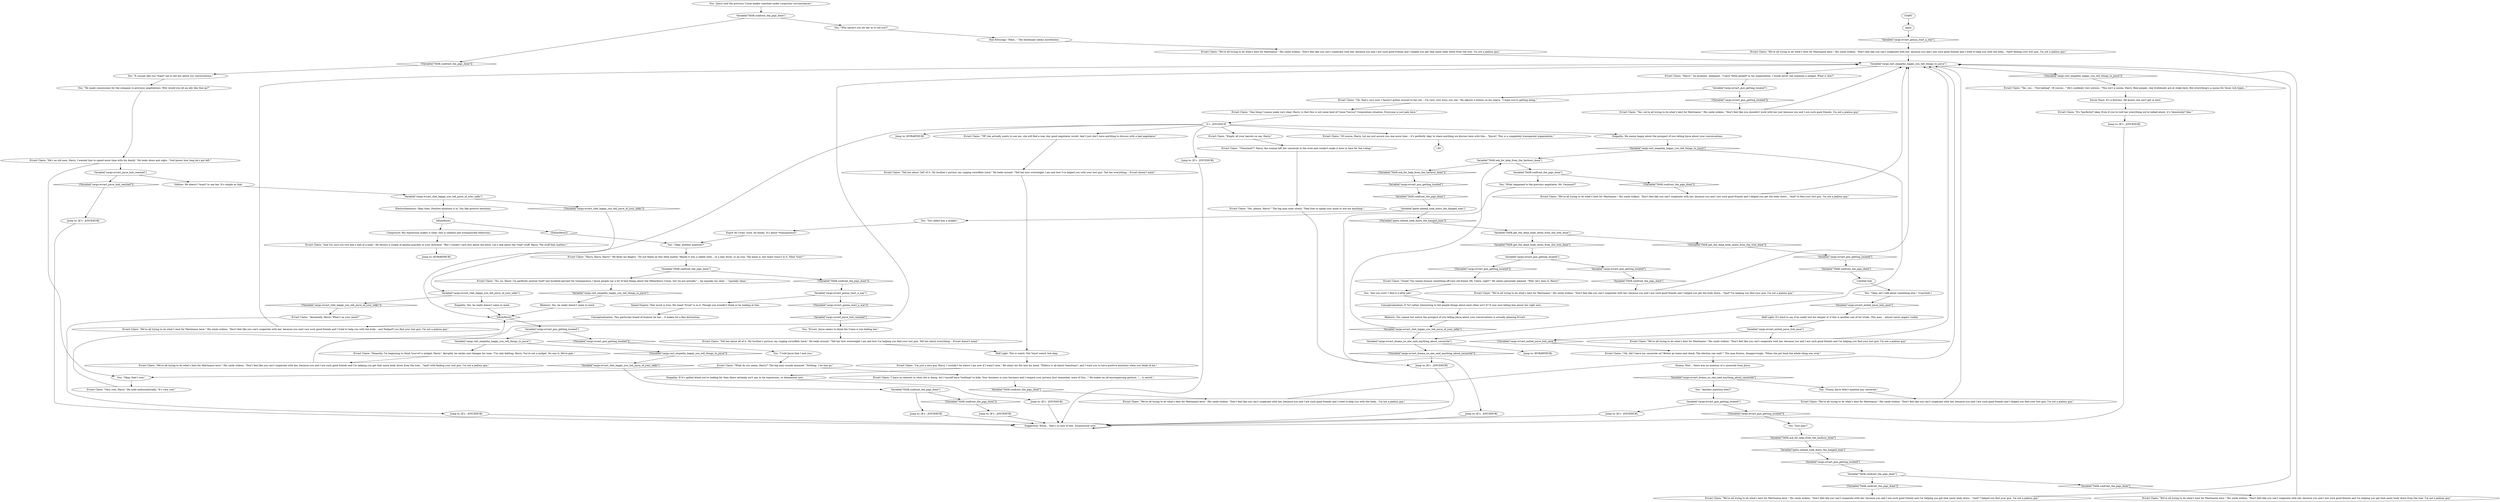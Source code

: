 # CONTAINERYARD / JOYCE
# "I met Joyce."
# ==================================================
digraph G {
	  0 [label="START"];
	  1 [label="input"];
	  2 [label="Evrart Claire: \"Yes, we're all trying to do what's best for Martinaise.\" His smile widens. \"Don't feel like you shouldn't work with her just because you and I are such good friends. I'm not a jealous guy.\""];
	  3 [label="Variable[\"cargo.evrart_gun_getting_located\"]"];
	  4 [label="Variable[\"cargo.evrart_gun_getting_located\"]", shape=diamond];
	  5 [label="!(Variable[\"cargo.evrart_gun_getting_located\"])", shape=diamond];
	  6 [label="Evrart Claire: \"One thing I wanna make very clear, Harry, is that this is not some kind of Union *versus* Corporation situation. Everyone is just pals here.\""];
	  7 [label="Drama: Wait... there was no mention of a casserole from Joyce."];
	  8 [label="You: \"Funny, Joyce didn't mention any casserole.\""];
	  9 [label="Jump to: [E's - JOYCEHUB]"];
	  10 [label="Evrart Claire: \"Very cool, Harry.\" He nods enthusiastically. \"It's very cool.\""];
	  11 [label="Variable[\"TASK.get_the_dead_body_down_from_the_tree_done\"]"];
	  12 [label="Variable[\"TASK.get_the_dead_body_down_from_the_tree_done\"]", shape=diamond];
	  13 [label="!(Variable[\"TASK.get_the_dead_body_down_from_the_tree_done\"])", shape=diamond];
	  14 [label="Variable[\"TASK.confront_the_pigs_done\"]"];
	  15 [label="Variable[\"TASK.confront_the_pigs_done\"]", shape=diamond];
	  16 [label="!(Variable[\"TASK.confront_the_pigs_done\"])", shape=diamond];
	  17 [label="Evrart Claire: \"He's an old man, Harry. I wanted him to spend more time with his family.\" He looks down and sighs. \"God knows how long he's got left.\""];
	  18 [label="You: \"Another question then?\""];
	  19 [label="Jump to: [EVRARTHUB]"];
	  20 [label="Conceptualization: This particular brand of humour he has... it makes for a fine distraction."];
	  21 [label="You: \"Joyce said the previous Union leader vanished under suspicious circumstances.\""];
	  22 [label="Evrart Claire: \"*If* she actually wants to see me, she will find a way. Any good negotiator would. And I just don't have anything to discuss with a bad negotiator.\""];
	  23 [label="Kim Kitsuragi: \"Hmh...\" The lieutenant seems incredulous."];
	  24 [label="Variable[\"cargo.evrart_gun_getting_located\"]"];
	  25 [label="Variable[\"cargo.evrart_gun_getting_located\"]", shape=diamond];
	  26 [label="!(Variable[\"cargo.evrart_gun_getting_located\"])", shape=diamond];
	  27 [label="Variable[\"cargo.rart_empathy_happy_you_tell_things_to_joyce\"]"];
	  28 [label="Variable[\"cargo.rart_empathy_happy_you_tell_things_to_joyce\"]", shape=diamond];
	  29 [label="!(Variable[\"cargo.rart_empathy_happy_you_tell_things_to_joyce\"])", shape=diamond];
	  30 [label="Evrart Claire: \"Honestly, I'm beginning to think *you're* a midget, Harry.\" Abruptly, he smiles and changes his tone. \"I'm only kidding, Harry. You're not a midget. No one is. We're pals.\""];
	  31 [label="Variable[\"cargo.evrart_gun_getting_located\"]"];
	  32 [label="Variable[\"cargo.evrart_gun_getting_located\"]", shape=diamond];
	  33 [label="!(Variable[\"cargo.evrart_gun_getting_located\"])", shape=diamond];
	  34 [label="Evrart Claire: \"Oh, that's very nice. I haven't gotten around to her yet -- I'm very, very busy, you see.\" He adjusts a button on his sleeve. \"I hope you're getting along.\""];
	  35 [label="Jump to: [E's - JOYCEHUB]"];
	  36 [label="You: \"Okay, another question?\""];
	  37 [label="You: \"Okay, that's cool.\""];
	  38 [label="Variable[\"TASK.ask_for_help_from_the_harbour_done\"]"];
	  39 [label="Variable[\"TASK.ask_for_help_from_the_harbour_done\"]", shape=diamond];
	  40 [label="!(Variable[\"TASK.ask_for_help_from_the_harbour_done\"])", shape=diamond];
	  41 [label="Variable[\"TASK.confront_the_pigs_done\"]"];
	  42 [label="Variable[\"TASK.confront_the_pigs_done\"]", shape=diamond];
	  43 [label="!(Variable[\"TASK.confront_the_pigs_done\"])", shape=diamond];
	  44 [label="You: \"What happened to the previous negotiator, Mr. Gaumont?\""];
	  45 [label="Jump to: [E's - JOYCEHUB]"];
	  46 [label="Jump to: [E's - JOYCEHUB]"];
	  47 [label="IsKimHere()"];
	  48 [label="IsKimHere()", shape=diamond];
	  49 [label="!(IsKimHere())", shape=diamond];
	  50 [label="Composure: His expression makes it clear: this is childish and irresponsible behaviour."];
	  51 [label="Savoir Faire: It's a fortress. He knows she can't get in here."];
	  52 [label="Evrart Claire: \"Tell her about *all* of it. My brother's picture, my singing swordfish clock.\" He looks around. \"Tell her how overweight I am and how I've helped you with your lost gun. Tell her everything -- Evrart doesn't mind.\""];
	  53 [label="Evrart Claire: \"We're all trying to do what's best for Martinaise here.\" His smile widens. \"Don't feel like you can't cooperate with her, because you and I are such good friends and I tried to help you with the body... I'm not a jealous guy.\""];
	  54 [label="Evrart Claire: \"Great! You wanna bounce something off your old friend, Mr. Claire, right?\" He seems genuinely pleased. \"Well, let's hear it, Harry!\""];
	  55 [label="You: \"Evrart, Joyce seems to think the Union is low-balling her.\""];
	  56 [label="Evrart Claire: \"Of course, Harry. Let me just assure you one more time -- it's perfectly okay to share anything we discuss here with this... *Joyce*. This is a completely transparent organization.\""];
	  57 [label="Evrart Claire: \"'Oh, did I leave my casserole on? Better go home and check. The election can wait!'\" The man frowns, disapprovingly. \"When she got back the whole thing was over.\""];
	  58 [label="Evrart Claire: \"Yes, please, Harry!\" The big man nods slowly. \"Feel free to speak your mind or ask me anything.\""];
	  59 [label="Variable[\"cargo.evrart_gun_getting_located\"]"];
	  60 [label="Variable[\"cargo.evrart_gun_getting_located\"]", shape=diamond];
	  61 [label="!(Variable[\"cargo.evrart_gun_getting_located\"])", shape=diamond];
	  62 [label="Jump to: [E's - JOYCEHUB]"];
	  63 [label="Evrart Claire: \"Absolutely, Harry! What's on your mind?\""];
	  64 [label="Half Light: It's hard to say if he really lost his temper or if this is another one of his tricks. This man... almost never angers visibly."];
	  65 [label="Evrart Claire: \"We're all trying to do what's best for Martinaise here.\" His smile widens. \"Don't feel like you can't cooperate with her, because you and I are such good friends and I'm helping you get that nasty body down from the tree... *and* with finding your lost gun. I'm not a jealous guy.\""];
	  66 [label="You: \"It sounds like you *want* me to tell her about our conversations.\""];
	  67 [label="Variable[\"cargo.evrart_drama_no_one_said_anything_about_casserole\"]"];
	  68 [label="Variable[\"cargo.evrart_drama_no_one_said_anything_about_casserole\"]", shape=diamond];
	  69 [label="!(Variable[\"cargo.evrart_drama_no_one_said_anything_about_casserole\"])", shape=diamond];
	  70 [label="Jump to: [EVRARTHUB]"];
	  71 [label="Jump to: [E's - JOYCEHUB]"];
	  72 [label="Variable[\"cargo.evrart_rhet_happy_you_tell_joyce_of_your_talks\"]"];
	  73 [label="Variable[\"cargo.evrart_rhet_happy_you_tell_joyce_of_your_talks\"]", shape=diamond];
	  74 [label="!(Variable[\"cargo.evrart_rhet_happy_you_tell_joyce_of_your_talks\"])", shape=diamond];
	  75 [label="Electrochemistry: Okay then. Positive emotions it is! You like positive emotions."];
	  76 [label="Empathy: If it's spilled blood you're looking for then there certainly isn't any in his expression, or demeanour now."];
	  77 [label="Evrart Claire: \"We're all trying to do what's best for Martinaise here.\" His smile widens. \"Don't feel like you can't cooperate with her, because you and I are such good friends and I tried to help you with the body... and *helped* you find your lost gun. I'm not a jealous guy.\""];
	  78 [label="Evrart Claire: \"We're all trying to do what's best for Martinaise.\" His smile widens. \"Don't feel like you can't cooperate with her, because you and I are such good friends and I helped you get the body down... *and* I'm helping you find your gun. I'm not a jealous guy.\""];
	  79 [label="Evrart Claire: \"We're all trying to do what's best for Martinaise here.\" His smile widens. \"Don't feel like you can't cooperate with her, because you and I are such good friends and I'm helping you get that nasty body down... *and* I helped you find your gun. I'm not a jealous guy.\""];
	  80 [label="Untitled hub"];
	  81 [label="Variable[\"cargo.rart_empathy_happy_you_tell_things_to_joyce\"]"];
	  82 [label="Variable[\"cargo.rart_empathy_happy_you_tell_things_to_joyce\"]", shape=diamond];
	  83 [label="!(Variable[\"cargo.rart_empathy_happy_you_tell_things_to_joyce\"])", shape=diamond];
	  84 [label="Evrart Claire: \"Harry!\" he exclaims, indignant. \"I have *little people* in my organization. I would never call someone a midget. What is this?\""];
	  85 [label="Esprit de Corps: Sure, he thinks. It's about *transparency*."];
	  86 [label="Evrart Claire: \"We're all trying to do what's best for Martinaise.\" His smile widens. \"Don't feel like you can't cooperate with her, because you and I are such good friends and I helped you get that nasty body down from the tree. I'm not a jealous guy.\""];
	  87 [label="You: \"Just pals?\""];
	  88 [label="E's - JOYCEHUB"];
	  89 [label="Suggestion: Whoa... that's so nice of him. Suspiciously nice."];
	  90 [label="You: \"Okay, let's talk about something else.\" (Conclude.)"];
	  91 [label="Variable[\"cargo.evrart_rhet_happy_you_tell_joyce_of_your_talks\"]"];
	  92 [label="Variable[\"cargo.evrart_rhet_happy_you_tell_joyce_of_your_talks\"]", shape=diamond];
	  93 [label="!(Variable[\"cargo.evrart_rhet_happy_you_tell_joyce_of_your_talks\"])", shape=diamond];
	  94 [label="Empathy: Yes, he really doesn't seem to mind."];
	  95 [label="Rhetoric: Yes, he really doesn't seem to mind."];
	  96 [label="Variable[\"TASK.confront_the_pigs_done\"]"];
	  97 [label="Variable[\"TASK.confront_the_pigs_done\"]", shape=diamond];
	  98 [label="!(Variable[\"TASK.confront_the_pigs_done\"])", shape=diamond];
	  99 [label="Jump to: [E's - JOYCEHUB]"];
	  100 [label="You: \"Are you sure? I find it a little odd.\""];
	  101 [label="Evrart Claire: \"Empty all your barrels on me, Harry.\""];
	  102 [label="Evrart Claire: \"Harry, Harry, Harry!\" He flicks his fingers. \"Do not fixate on this little matter. Maybe it was a rabbit stew... or a hair dryer, or an iron. The point is, her heart wasn't in it. Mine *was*.\""];
	  103 [label="Evrart Claire: \"We're all trying to do what's best for Martinaise.\" His smile widens. \"Don't feel like you can't cooperate with her, because you and I are such good friends and I helped you find your lost gun. I'm not a jealous guy.\""];
	  104 [label="Variable[\"gates.mhead_took_down_the_hanged_man\"]"];
	  105 [label="Variable[\"gates.mhead_took_down_the_hanged_man\"]", shape=diamond];
	  106 [label="!(Variable[\"gates.mhead_took_down_the_hanged_man\"])", shape=diamond];
	  107 [label="You: \"You called him a midget.\""];
	  108 [label="Variable[\"cargo.evrart_joyce_hub_reached\"]"];
	  109 [label="Variable[\"cargo.evrart_joyce_hub_reached\"]", shape=diamond];
	  110 [label="!(Variable[\"cargo.evrart_joyce_hub_reached\"])", shape=diamond];
	  111 [label="Volition: He doesn't *want* to see her. It's simple as that."];
	  112 [label="Evrart Claire: \"It's *perfectly* okay. Even if you've told her everything we've talked about, it's *absolutely* fine.\""];
	  113 [label="Evrart Claire: \"What do you mean, Harry?\" The big man sounds annoyed. \"Nothing. I let him go.\""];
	  114 [label="Jump to: [E's - JOYCEHUB]"];
	  115 [label="Variable[\"cargo.evrart_exited_joyce_hub_once\"]"];
	  116 [label="Variable[\"cargo.evrart_exited_joyce_hub_once\"]", shape=diamond];
	  117 [label="!(Variable[\"cargo.evrart_exited_joyce_hub_once\"])", shape=diamond];
	  118 [label="Evrart Claire: \"We're all trying to do what's best for Martinaise.\" His smile widens. \"Don't feel like you can't cooperate with her, because you and I are such good friends and I'm helping you find your lost gun. I'm not a jealous guy.\""];
	  119 [label="Jump to: [E's - JOYCEHUB]"];
	  120 [label="Evrart Claire: \"And I'm sure you two had a hell of a time.\" He throws a couple of playful punches in your direction. \"But I couldn't care less about the bitch. Let's talk about the *real* stuff, Harry. The stuff that matters.\""];
	  121 [label="Evrart Claire: \"We're all trying to do what's best for Martinaise here.\" His smile widens. \"Don't feel like you can't cooperate with her, because you and I are such good friends and I tried to help you with the body... *and* finding your lost gun. I'm not a jealous guy.\""];
	  122 [label="Evrart Claire: \"We're all trying to do what's best for Martinaise.\" His smile widens. \"Don't feel like you can't cooperate with her, because you and I are such good friends and I helped you get the body down... *and* to find your lost gun. I'm not a jealous guy.\""];
	  123 [label="Evrart Claire: \"We're all trying to do what's best for Martinaise here.\" His smile widens. \"Don't feel like you can't cooperate with her, because you and I are such good friends and I'm helping you get that nasty body down from the tree. I'm not a jealous guy.\""];
	  124 [label="You: \"I told Joyce that I met you.\""];
	  125 [label="Empathy: He seems happy about the prospect of you telling Joyce about your conversations."];
	  126 [label="Jump to: [E's - JOYCEHUB]"];
	  127 [label="Evrart Claire: \"*Vanished*?! Harry, the woman left her casserole in the oven and couldn't make it here in time for the voting.\""];
	  128 [label="Variable[\"TASK.confront_the_pigs_done\"]"];
	  129 [label="Variable[\"TASK.confront_the_pigs_done\"]", shape=diamond];
	  130 [label="!(Variable[\"TASK.confront_the_pigs_done\"])", shape=diamond];
	  131 [label="You: \"Why haven't you let her in to see you?\""];
	  132 [label="Jump to: [EVRARTHUB]"];
	  133 [label="Evrart Claire: \"I'm just a nice guy, Harry. I wouldn't be where I am now if I wasn't nice.\" He slams his fist into his hand. \"Politics is all about *emotions*, and I want you to have positive emotions when you think of me.\""];
	  134 [label="Conceptualization: It *is* rather interesting to tell people things about each other isn't it? It was nice telling him about her right now..."];
	  135 [label="Half Light: This is weird. Not *nice* weird, but okay."];
	  136 [label="Rhetoric: You cannot but notice the prospect of you telling Joyce about your conversations is actually pleasing Evrart."];
	  137 [label="Evrart Claire: \"Yes, yes -- *low-balling*. Of course...\" He's suddenly very serious. \"This isn't a casino, Harry. Real people, real livelihoods are at stake here. But everything's a casino for those rich types...\""];
	  138 [label="Evrart Claire: \"Tell her about all of it. My brother's picture, my singing swordfish clock.\" He looks around. \"Tell her how overweight I am and how I'm helping you find your lost gun. Tell her about everything -- Evrart doesn't mind.\""];
	  139 [label="Variable[\"cargo.evrart_gonna_start_a_war\"]"];
	  140 [label="Variable[\"cargo.evrart_gonna_start_a_war\"]", shape=diamond];
	  141 [label="!(Variable[\"cargo.evrart_gonna_start_a_war\"])", shape=diamond];
	  142 [label="Inland Empire: That much is true. His heart *truly* is in it. Though you wouldn't think so by looking at him."];
	  143 [label="Variable[\"TASK.confront_the_pigs_done\"]"];
	  144 [label="Variable[\"TASK.confront_the_pigs_done\"]", shape=diamond];
	  145 [label="!(Variable[\"TASK.confront_the_pigs_done\"])", shape=diamond];
	  146 [label="Evrart Claire: \"No, no, Harry. I'm perfectly neutral *and* one hundred percent for transparency. I know people say a lot of bad things about the Débardeurs Union, but we are actually,\" -- he squeaks his chair -- \"squeaky clean.\""];
	  147 [label="You: \"He made concessions for the company in previous negotiations. Why would you let an ally like that go?\""];
	  148 [label="Evrart Claire: \"I have no interest in what she is doing, but I myself have *nothing* to hide. Your business is your business and I respect your privacy. Just remember, none of this...\" He makes an all-encompassing gesture. \"... is secret.\""];
	  0 -> 1
	  1 -> 140
	  2 -> 81
	  3 -> 4
	  3 -> 5
	  4 -> 42
	  5 -> 54
	  6 -> 88
	  7 -> 68
	  8 -> 103
	  9 -> 89
	  10 -> 48
	  11 -> 12
	  11 -> 13
	  12 -> 3
	  13 -> 25
	  14 -> 16
	  14 -> 15
	  15 -> 123
	  16 -> 79
	  17 -> 108
	  17 -> 37
	  18 -> 59
	  20 -> 77
	  21 -> 128
	  22 -> 52
	  23 -> 86
	  24 -> 26
	  24 -> 27
	  25 -> 129
	  26 -> 124
	  27 -> 29
	  27 -> 30
	  28 -> 95
	  29 -> 73
	  30 -> 65
	  31 -> 33
	  31 -> 34
	  32 -> 97
	  33 -> 2
	  34 -> 6
	  35 -> 89
	  36 -> 102
	  37 -> 10
	  38 -> 40
	  38 -> 41
	  39 -> 105
	  40 -> 32
	  41 -> 43
	  41 -> 44
	  42 -> 78
	  43 -> 122
	  44 -> 114
	  45 -> 89
	  46 -> 89
	  47 -> 49
	  47 -> 50
	  48 -> 24
	  49 -> 36
	  50 -> 120
	  51 -> 112
	  52 -> 135
	  53 -> 81
	  54 -> 100
	  55 -> 138
	  56 -> 149
	  57 -> 7
	  58 -> 46
	  59 -> 61
	  59 -> 62
	  60 -> 14
	  61 -> 87
	  62 -> 89
	  63 -> 71
	  64 -> 115
	  65 -> 81
	  66 -> 147
	  67 -> 69
	  67 -> 70
	  68 -> 8
	  68 -> 18
	  69 -> 46
	  71 -> 89
	  72 -> 74
	  72 -> 75
	  73 -> 96
	  74 -> 48
	  75 -> 47
	  76 -> 9
	  77 -> 81
	  78 -> 81
	  79 -> 81
	  80 -> 90
	  81 -> 83
	  81 -> 84
	  82 -> 67
	  82 -> 38
	  83 -> 137
	  84 -> 31
	  85 -> 36
	  86 -> 81
	  87 -> 39
	  88 -> 132
	  88 -> 101
	  88 -> 45
	  88 -> 22
	  88 -> 56
	  88 -> 91
	  88 -> 125
	  89 -> 89
	  90 -> 116
	  91 -> 93
	  91 -> 94
	  92 -> 67
	  92 -> 38
	  93 -> 63
	  94 -> 48
	  95 -> 48
	  96 -> 98
	  96 -> 99
	  97 -> 104
	  98 -> 119
	  99 -> 89
	  100 -> 134
	  101 -> 127
	  102 -> 143
	  103 -> 81
	  104 -> 106
	  104 -> 107
	  105 -> 60
	  106 -> 11
	  107 -> 85
	  108 -> 110
	  108 -> 111
	  109 -> 55
	  110 -> 35
	  111 -> 72
	  112 -> 126
	  113 -> 148
	  113 -> 37
	  114 -> 89
	  115 -> 117
	  115 -> 118
	  116 -> 64
	  117 -> 57
	  118 -> 81
	  119 -> 89
	  120 -> 19
	  121 -> 81
	  122 -> 81
	  123 -> 81
	  124 -> 113
	  125 -> 82
	  126 -> 89
	  127 -> 58
	  128 -> 130
	  128 -> 131
	  129 -> 80
	  130 -> 66
	  131 -> 23
	  133 -> 76
	  134 -> 136
	  135 -> 133
	  136 -> 92
	  137 -> 51
	  138 -> 135
	  139 -> 141
	  139 -> 142
	  140 -> 121
	  141 -> 109
	  142 -> 20
	  143 -> 145
	  143 -> 146
	  144 -> 53
	  145 -> 139
	  146 -> 28
	  147 -> 17
	  148 -> 144
}

